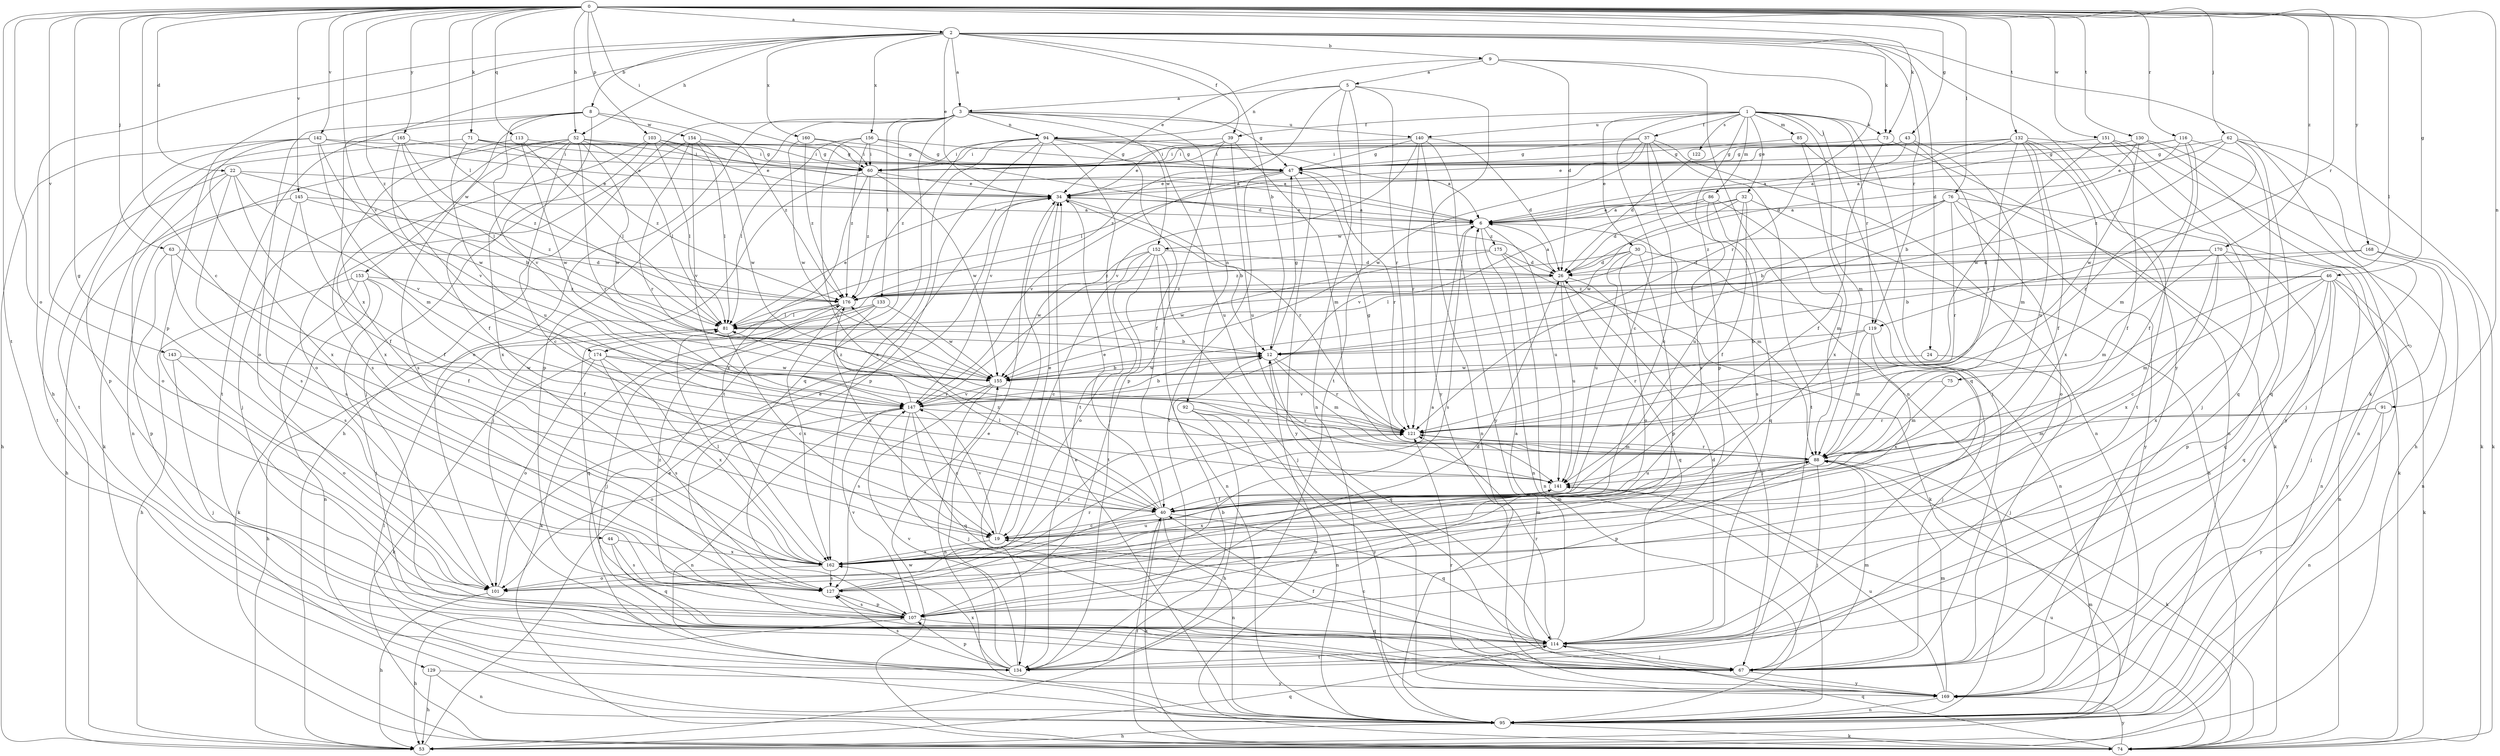 strict digraph  {
0;
1;
2;
3;
5;
6;
8;
9;
12;
19;
22;
24;
26;
30;
32;
34;
37;
39;
40;
43;
44;
46;
47;
52;
53;
60;
62;
63;
67;
71;
73;
74;
75;
76;
81;
85;
86;
88;
91;
92;
94;
95;
101;
103;
107;
113;
114;
116;
119;
121;
122;
127;
129;
130;
132;
133;
134;
140;
141;
142;
143;
145;
147;
151;
152;
153;
154;
155;
156;
160;
162;
165;
168;
169;
170;
174;
175;
176;
0 -> 2  [label=a];
0 -> 19  [label=c];
0 -> 22  [label=d];
0 -> 43  [label=g];
0 -> 44  [label=g];
0 -> 46  [label=g];
0 -> 52  [label=h];
0 -> 60  [label=i];
0 -> 62  [label=j];
0 -> 63  [label=j];
0 -> 71  [label=k];
0 -> 73  [label=k];
0 -> 75  [label=l];
0 -> 76  [label=l];
0 -> 81  [label=l];
0 -> 91  [label=n];
0 -> 101  [label=o];
0 -> 103  [label=p];
0 -> 113  [label=q];
0 -> 116  [label=r];
0 -> 119  [label=r];
0 -> 129  [label=t];
0 -> 130  [label=t];
0 -> 132  [label=t];
0 -> 142  [label=v];
0 -> 143  [label=v];
0 -> 145  [label=v];
0 -> 147  [label=v];
0 -> 151  [label=w];
0 -> 165  [label=y];
0 -> 168  [label=y];
0 -> 170  [label=z];
0 -> 174  [label=z];
1 -> 19  [label=c];
1 -> 30  [label=e];
1 -> 32  [label=e];
1 -> 37  [label=f];
1 -> 39  [label=f];
1 -> 67  [label=j];
1 -> 73  [label=k];
1 -> 85  [label=m];
1 -> 86  [label=m];
1 -> 88  [label=m];
1 -> 107  [label=p];
1 -> 114  [label=q];
1 -> 119  [label=r];
1 -> 122  [label=s];
1 -> 140  [label=u];
2 -> 3  [label=a];
2 -> 8  [label=b];
2 -> 9  [label=b];
2 -> 12  [label=b];
2 -> 24  [label=d];
2 -> 34  [label=e];
2 -> 39  [label=f];
2 -> 52  [label=h];
2 -> 53  [label=h];
2 -> 73  [label=k];
2 -> 74  [label=k];
2 -> 107  [label=p];
2 -> 119  [label=r];
2 -> 156  [label=x];
2 -> 160  [label=x];
2 -> 162  [label=x];
2 -> 169  [label=y];
3 -> 47  [label=g];
3 -> 53  [label=h];
3 -> 92  [label=n];
3 -> 94  [label=n];
3 -> 101  [label=o];
3 -> 107  [label=p];
3 -> 114  [label=q];
3 -> 133  [label=t];
3 -> 134  [label=t];
3 -> 140  [label=u];
3 -> 152  [label=w];
5 -> 3  [label=a];
5 -> 94  [label=n];
5 -> 95  [label=n];
5 -> 121  [label=r];
5 -> 134  [label=t];
5 -> 169  [label=y];
5 -> 174  [label=z];
6 -> 34  [label=e];
6 -> 88  [label=m];
6 -> 95  [label=n];
6 -> 127  [label=s];
6 -> 141  [label=u];
6 -> 152  [label=w];
6 -> 175  [label=z];
8 -> 67  [label=j];
8 -> 101  [label=o];
8 -> 134  [label=t];
8 -> 147  [label=v];
8 -> 153  [label=w];
8 -> 154  [label=w];
8 -> 176  [label=z];
9 -> 5  [label=a];
9 -> 26  [label=d];
9 -> 34  [label=e];
9 -> 95  [label=n];
9 -> 121  [label=r];
12 -> 47  [label=g];
12 -> 88  [label=m];
12 -> 114  [label=q];
12 -> 121  [label=r];
12 -> 155  [label=w];
19 -> 34  [label=e];
19 -> 88  [label=m];
19 -> 147  [label=v];
19 -> 162  [label=x];
22 -> 12  [label=b];
22 -> 34  [label=e];
22 -> 40  [label=f];
22 -> 101  [label=o];
22 -> 127  [label=s];
22 -> 134  [label=t];
22 -> 147  [label=v];
24 -> 67  [label=j];
24 -> 155  [label=w];
26 -> 6  [label=a];
26 -> 67  [label=j];
26 -> 114  [label=q];
26 -> 141  [label=u];
26 -> 176  [label=z];
30 -> 26  [label=d];
30 -> 95  [label=n];
30 -> 101  [label=o];
30 -> 107  [label=p];
30 -> 141  [label=u];
30 -> 176  [label=z];
32 -> 6  [label=a];
32 -> 26  [label=d];
32 -> 40  [label=f];
32 -> 53  [label=h];
32 -> 141  [label=u];
32 -> 155  [label=w];
34 -> 6  [label=a];
34 -> 12  [label=b];
34 -> 121  [label=r];
34 -> 134  [label=t];
37 -> 19  [label=c];
37 -> 47  [label=g];
37 -> 60  [label=i];
37 -> 81  [label=l];
37 -> 95  [label=n];
37 -> 127  [label=s];
37 -> 134  [label=t];
37 -> 155  [label=w];
39 -> 34  [label=e];
39 -> 60  [label=i];
39 -> 88  [label=m];
39 -> 107  [label=p];
39 -> 141  [label=u];
40 -> 19  [label=c];
40 -> 34  [label=e];
40 -> 74  [label=k];
40 -> 81  [label=l];
40 -> 95  [label=n];
40 -> 114  [label=q];
40 -> 176  [label=z];
43 -> 6  [label=a];
43 -> 47  [label=g];
43 -> 60  [label=i];
43 -> 88  [label=m];
43 -> 121  [label=r];
44 -> 114  [label=q];
44 -> 127  [label=s];
44 -> 162  [label=x];
46 -> 74  [label=k];
46 -> 81  [label=l];
46 -> 88  [label=m];
46 -> 95  [label=n];
46 -> 107  [label=p];
46 -> 114  [label=q];
46 -> 162  [label=x];
46 -> 169  [label=y];
46 -> 176  [label=z];
47 -> 34  [label=e];
47 -> 121  [label=r];
47 -> 134  [label=t];
47 -> 147  [label=v];
47 -> 169  [label=y];
52 -> 6  [label=a];
52 -> 19  [label=c];
52 -> 47  [label=g];
52 -> 67  [label=j];
52 -> 81  [label=l];
52 -> 95  [label=n];
52 -> 121  [label=r];
52 -> 127  [label=s];
52 -> 155  [label=w];
52 -> 162  [label=x];
53 -> 34  [label=e];
53 -> 88  [label=m];
53 -> 114  [label=q];
60 -> 34  [label=e];
60 -> 67  [label=j];
60 -> 155  [label=w];
60 -> 162  [label=x];
60 -> 176  [label=z];
62 -> 34  [label=e];
62 -> 47  [label=g];
62 -> 67  [label=j];
62 -> 74  [label=k];
62 -> 114  [label=q];
62 -> 121  [label=r];
62 -> 176  [label=z];
63 -> 26  [label=d];
63 -> 40  [label=f];
63 -> 107  [label=p];
63 -> 127  [label=s];
67 -> 40  [label=f];
67 -> 88  [label=m];
67 -> 169  [label=y];
71 -> 47  [label=g];
71 -> 60  [label=i];
71 -> 74  [label=k];
71 -> 141  [label=u];
71 -> 176  [label=z];
73 -> 40  [label=f];
73 -> 60  [label=i];
73 -> 95  [label=n];
74 -> 12  [label=b];
74 -> 40  [label=f];
74 -> 114  [label=q];
74 -> 141  [label=u];
74 -> 155  [label=w];
74 -> 169  [label=y];
75 -> 88  [label=m];
75 -> 147  [label=v];
76 -> 6  [label=a];
76 -> 12  [label=b];
76 -> 74  [label=k];
76 -> 101  [label=o];
76 -> 121  [label=r];
76 -> 169  [label=y];
76 -> 176  [label=z];
81 -> 12  [label=b];
81 -> 19  [label=c];
81 -> 34  [label=e];
81 -> 53  [label=h];
85 -> 47  [label=g];
85 -> 74  [label=k];
85 -> 162  [label=x];
86 -> 6  [label=a];
86 -> 88  [label=m];
86 -> 114  [label=q];
86 -> 127  [label=s];
86 -> 147  [label=v];
88 -> 47  [label=g];
88 -> 67  [label=j];
88 -> 74  [label=k];
88 -> 107  [label=p];
88 -> 121  [label=r];
88 -> 141  [label=u];
91 -> 88  [label=m];
91 -> 95  [label=n];
91 -> 121  [label=r];
91 -> 169  [label=y];
92 -> 53  [label=h];
92 -> 95  [label=n];
92 -> 121  [label=r];
92 -> 169  [label=y];
94 -> 6  [label=a];
94 -> 40  [label=f];
94 -> 47  [label=g];
94 -> 60  [label=i];
94 -> 107  [label=p];
94 -> 134  [label=t];
94 -> 141  [label=u];
94 -> 147  [label=v];
94 -> 162  [label=x];
94 -> 176  [label=z];
95 -> 34  [label=e];
95 -> 53  [label=h];
95 -> 74  [label=k];
95 -> 81  [label=l];
101 -> 34  [label=e];
101 -> 53  [label=h];
103 -> 6  [label=a];
103 -> 34  [label=e];
103 -> 40  [label=f];
103 -> 60  [label=i];
103 -> 81  [label=l];
103 -> 162  [label=x];
107 -> 26  [label=d];
107 -> 53  [label=h];
107 -> 114  [label=q];
107 -> 127  [label=s];
107 -> 147  [label=v];
107 -> 176  [label=z];
113 -> 47  [label=g];
113 -> 81  [label=l];
113 -> 127  [label=s];
113 -> 155  [label=w];
114 -> 6  [label=a];
114 -> 19  [label=c];
114 -> 26  [label=d];
114 -> 67  [label=j];
114 -> 121  [label=r];
114 -> 134  [label=t];
116 -> 6  [label=a];
116 -> 12  [label=b];
116 -> 40  [label=f];
116 -> 47  [label=g];
116 -> 88  [label=m];
116 -> 114  [label=q];
119 -> 12  [label=b];
119 -> 67  [label=j];
119 -> 88  [label=m];
119 -> 121  [label=r];
119 -> 162  [label=x];
121 -> 88  [label=m];
122 -> 26  [label=d];
127 -> 6  [label=a];
127 -> 107  [label=p];
127 -> 121  [label=r];
129 -> 53  [label=h];
129 -> 95  [label=n];
129 -> 169  [label=y];
130 -> 26  [label=d];
130 -> 47  [label=g];
130 -> 74  [label=k];
130 -> 95  [label=n];
130 -> 155  [label=w];
132 -> 6  [label=a];
132 -> 34  [label=e];
132 -> 40  [label=f];
132 -> 60  [label=i];
132 -> 67  [label=j];
132 -> 121  [label=r];
132 -> 134  [label=t];
132 -> 141  [label=u];
132 -> 162  [label=x];
133 -> 19  [label=c];
133 -> 67  [label=j];
133 -> 74  [label=k];
133 -> 81  [label=l];
133 -> 155  [label=w];
134 -> 12  [label=b];
134 -> 34  [label=e];
134 -> 107  [label=p];
134 -> 127  [label=s];
134 -> 147  [label=v];
134 -> 162  [label=x];
140 -> 26  [label=d];
140 -> 47  [label=g];
140 -> 60  [label=i];
140 -> 95  [label=n];
140 -> 121  [label=r];
140 -> 147  [label=v];
140 -> 169  [label=y];
141 -> 40  [label=f];
141 -> 162  [label=x];
142 -> 34  [label=e];
142 -> 47  [label=g];
142 -> 53  [label=h];
142 -> 88  [label=m];
142 -> 134  [label=t];
142 -> 155  [label=w];
142 -> 162  [label=x];
143 -> 67  [label=j];
143 -> 101  [label=o];
143 -> 155  [label=w];
145 -> 6  [label=a];
145 -> 40  [label=f];
145 -> 53  [label=h];
145 -> 127  [label=s];
145 -> 176  [label=z];
147 -> 12  [label=b];
147 -> 19  [label=c];
147 -> 67  [label=j];
147 -> 95  [label=n];
147 -> 101  [label=o];
147 -> 114  [label=q];
147 -> 121  [label=r];
147 -> 176  [label=z];
151 -> 40  [label=f];
151 -> 47  [label=g];
151 -> 53  [label=h];
151 -> 155  [label=w];
151 -> 169  [label=y];
152 -> 19  [label=c];
152 -> 26  [label=d];
152 -> 67  [label=j];
152 -> 95  [label=n];
152 -> 101  [label=o];
152 -> 134  [label=t];
152 -> 155  [label=w];
153 -> 40  [label=f];
153 -> 53  [label=h];
153 -> 67  [label=j];
153 -> 74  [label=k];
153 -> 95  [label=n];
153 -> 176  [label=z];
154 -> 60  [label=i];
154 -> 81  [label=l];
154 -> 101  [label=o];
154 -> 121  [label=r];
154 -> 147  [label=v];
154 -> 155  [label=w];
155 -> 12  [label=b];
155 -> 95  [label=n];
155 -> 127  [label=s];
155 -> 147  [label=v];
156 -> 26  [label=d];
156 -> 47  [label=g];
156 -> 60  [label=i];
156 -> 81  [label=l];
156 -> 141  [label=u];
156 -> 176  [label=z];
160 -> 47  [label=g];
160 -> 60  [label=i];
160 -> 155  [label=w];
160 -> 176  [label=z];
162 -> 81  [label=l];
162 -> 88  [label=m];
162 -> 101  [label=o];
162 -> 121  [label=r];
162 -> 127  [label=s];
162 -> 141  [label=u];
165 -> 60  [label=i];
165 -> 81  [label=l];
165 -> 107  [label=p];
165 -> 147  [label=v];
165 -> 176  [label=z];
168 -> 12  [label=b];
168 -> 26  [label=d];
168 -> 67  [label=j];
168 -> 95  [label=n];
169 -> 88  [label=m];
169 -> 95  [label=n];
169 -> 121  [label=r];
169 -> 141  [label=u];
170 -> 19  [label=c];
170 -> 26  [label=d];
170 -> 81  [label=l];
170 -> 88  [label=m];
170 -> 95  [label=n];
170 -> 114  [label=q];
170 -> 162  [label=x];
174 -> 74  [label=k];
174 -> 101  [label=o];
174 -> 121  [label=r];
174 -> 127  [label=s];
174 -> 155  [label=w];
174 -> 162  [label=x];
175 -> 26  [label=d];
175 -> 74  [label=k];
175 -> 95  [label=n];
175 -> 155  [label=w];
175 -> 176  [label=z];
176 -> 81  [label=l];
176 -> 114  [label=q];
176 -> 162  [label=x];
}
